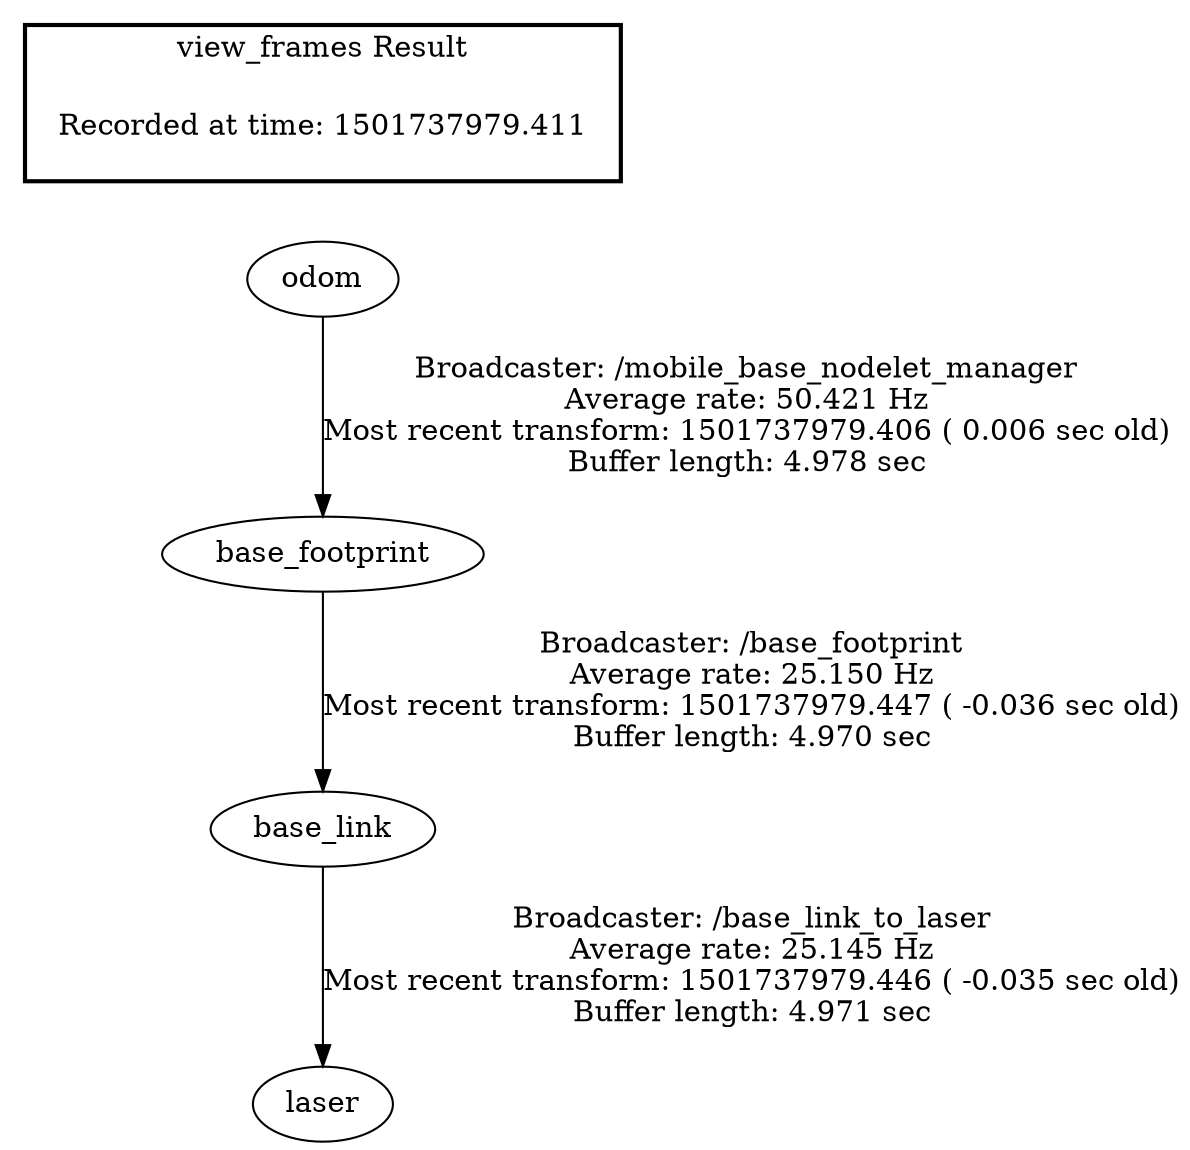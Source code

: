digraph G {
"odom" -> "base_footprint"[label="Broadcaster: /mobile_base_nodelet_manager\nAverage rate: 50.421 Hz\nMost recent transform: 1501737979.406 ( 0.006 sec old)\nBuffer length: 4.978 sec\n"];
"base_link" -> "laser"[label="Broadcaster: /base_link_to_laser\nAverage rate: 25.145 Hz\nMost recent transform: 1501737979.446 ( -0.035 sec old)\nBuffer length: 4.971 sec\n"];
"base_footprint" -> "base_link"[label="Broadcaster: /base_footprint\nAverage rate: 25.150 Hz\nMost recent transform: 1501737979.447 ( -0.036 sec old)\nBuffer length: 4.970 sec\n"];
edge [style=invis];
 subgraph cluster_legend { style=bold; color=black; label ="view_frames Result";
"Recorded at time: 1501737979.411"[ shape=plaintext ] ;
 }->"odom";
}